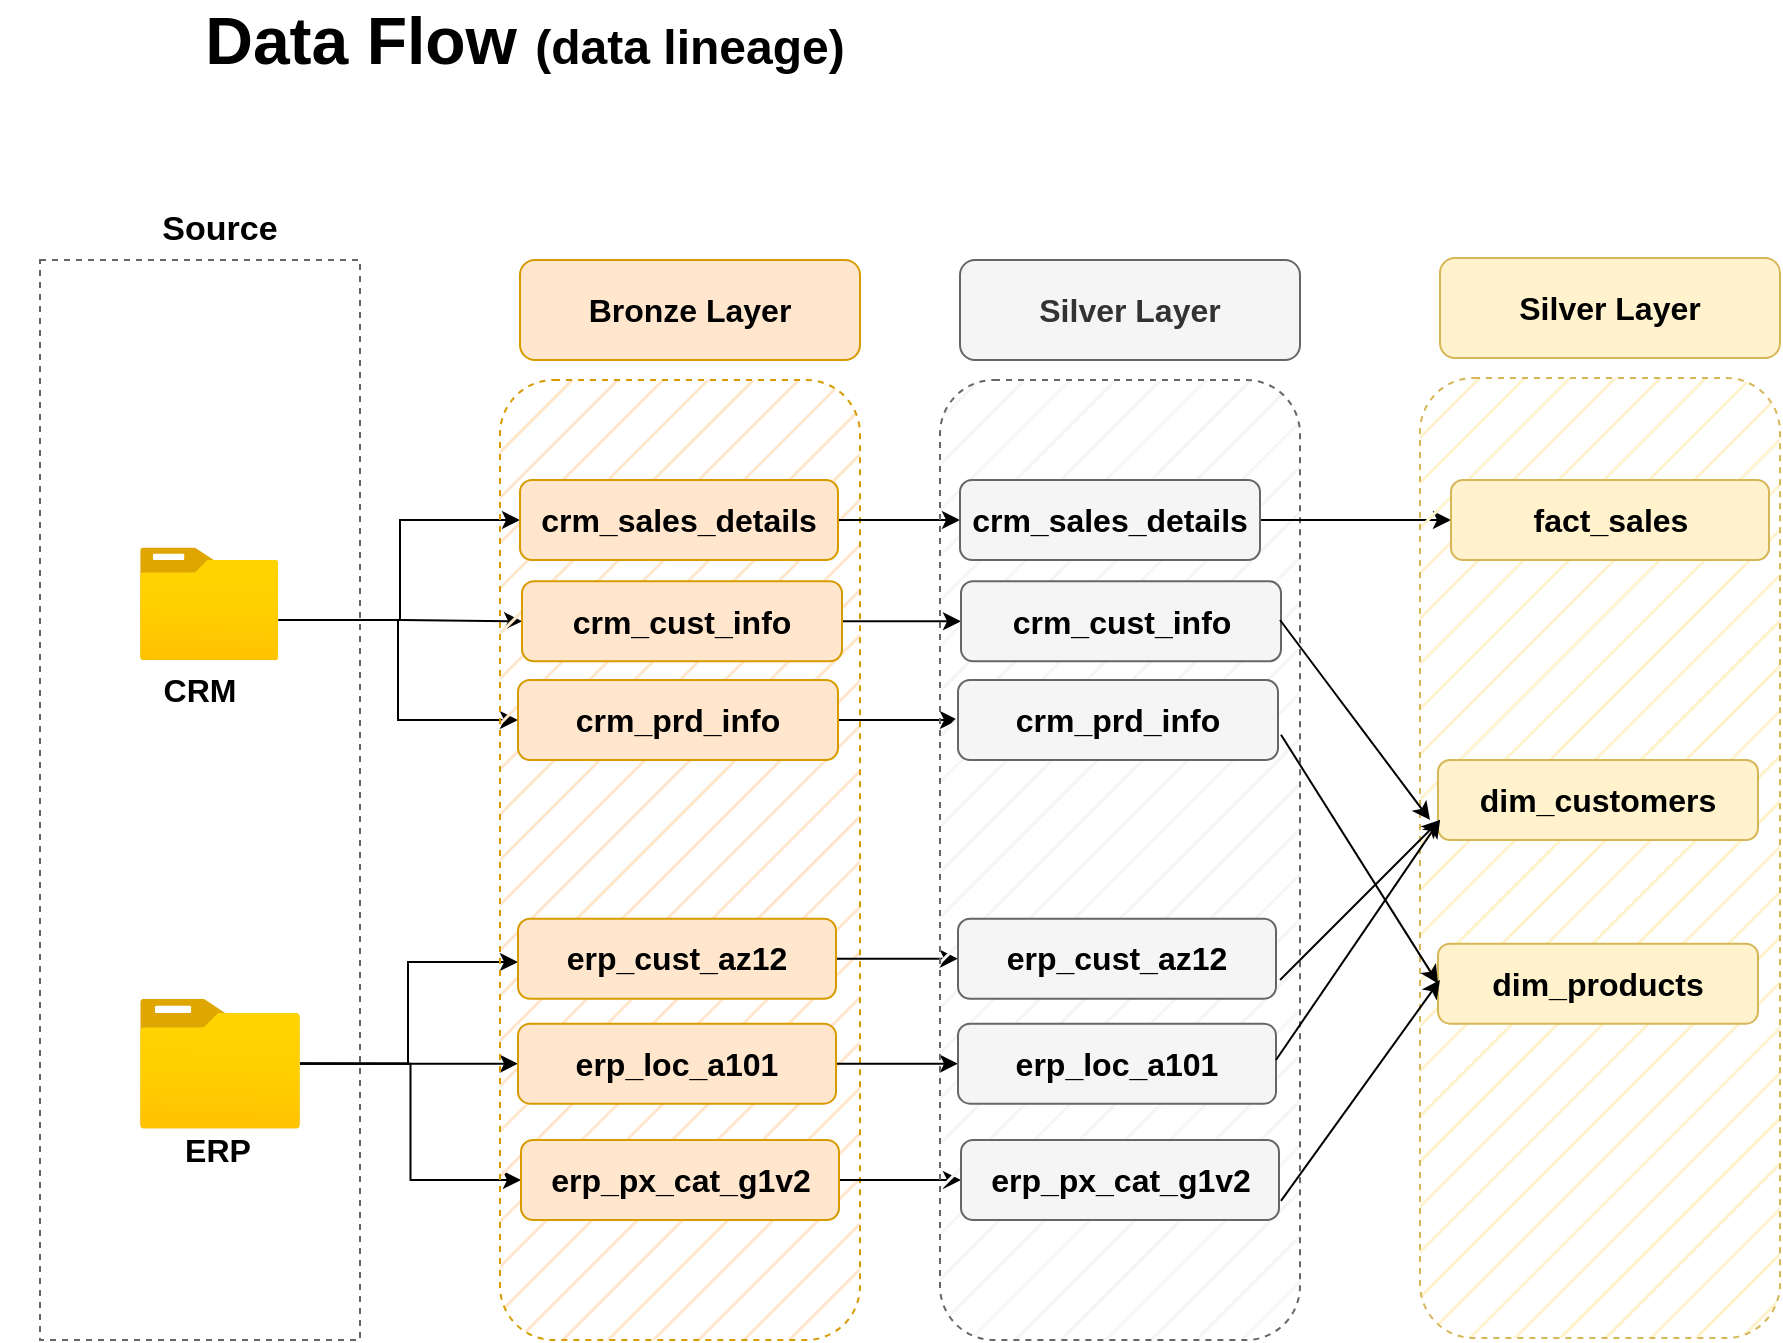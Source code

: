 <mxfile version="26.1.1">
  <diagram name="Page-1" id="At8U_nRL9ip9RYrHj7Zk">
    <mxGraphModel dx="2100" dy="1242" grid="1" gridSize="10" guides="1" tooltips="1" connect="1" arrows="1" fold="1" page="1" pageScale="1" pageWidth="850" pageHeight="1100" math="0" shadow="0">
      <root>
        <mxCell id="0" />
        <mxCell id="1" parent="0" />
        <mxCell id="XY3nUIzzcHpbf2Jsb4dd-1" value="" style="rounded=0;whiteSpace=wrap;html=1;fillColor=none;dashed=1;strokeColor=light-dark(#666666, #ededed);" parent="1" vertex="1">
          <mxGeometry x="70" y="155" width="160" height="540" as="geometry" />
        </mxCell>
        <mxCell id="XY3nUIzzcHpbf2Jsb4dd-2" value="&lt;b&gt;&lt;font&gt;Source&lt;/font&gt;&lt;/b&gt;" style="text;html=1;align=center;verticalAlign=middle;whiteSpace=wrap;rounded=0;fontSize=17;" parent="1" vertex="1">
          <mxGeometry x="130" y="125" width="60" height="30" as="geometry" />
        </mxCell>
        <mxCell id="XY3nUIzzcHpbf2Jsb4dd-25" style="edgeStyle=orthogonalEdgeStyle;rounded=0;orthogonalLoop=1;jettySize=auto;html=1;entryX=0;entryY=0.5;entryDx=0;entryDy=0;" parent="1" target="XY3nUIzzcHpbf2Jsb4dd-18" edge="1">
          <mxGeometry relative="1" as="geometry">
            <mxPoint x="190" y="335" as="sourcePoint" />
            <Array as="points">
              <mxPoint x="251" y="336" />
            </Array>
          </mxGeometry>
        </mxCell>
        <mxCell id="XY3nUIzzcHpbf2Jsb4dd-31" style="edgeStyle=orthogonalEdgeStyle;rounded=0;orthogonalLoop=1;jettySize=auto;html=1;entryX=0;entryY=0.5;entryDx=0;entryDy=0;" parent="1" source="XY3nUIzzcHpbf2Jsb4dd-3" target="XY3nUIzzcHpbf2Jsb4dd-17" edge="1">
          <mxGeometry relative="1" as="geometry">
            <Array as="points">
              <mxPoint x="250" y="335" />
              <mxPoint x="250" y="285" />
            </Array>
          </mxGeometry>
        </mxCell>
        <mxCell id="XY3nUIzzcHpbf2Jsb4dd-32" style="edgeStyle=orthogonalEdgeStyle;rounded=0;orthogonalLoop=1;jettySize=auto;html=1;entryX=0;entryY=0.5;entryDx=0;entryDy=0;" parent="1" source="XY3nUIzzcHpbf2Jsb4dd-3" target="XY3nUIzzcHpbf2Jsb4dd-19" edge="1">
          <mxGeometry relative="1" as="geometry">
            <Array as="points">
              <mxPoint x="249" y="335" />
              <mxPoint x="249" y="385" />
            </Array>
          </mxGeometry>
        </mxCell>
        <mxCell id="XY3nUIzzcHpbf2Jsb4dd-3" value="" style="image;aspect=fixed;html=1;points=[];align=center;fontSize=12;image=img/lib/azure2/general/Folder_Blank.svg;" parent="1" vertex="1">
          <mxGeometry x="120" y="298.8" width="69.24" height="56.2" as="geometry" />
        </mxCell>
        <mxCell id="XY3nUIzzcHpbf2Jsb4dd-38" style="edgeStyle=orthogonalEdgeStyle;rounded=0;orthogonalLoop=1;jettySize=auto;html=1;entryX=0;entryY=0.5;entryDx=0;entryDy=0;" parent="1" edge="1">
          <mxGeometry relative="1" as="geometry">
            <mxPoint x="200" y="556.65" as="sourcePoint" />
            <mxPoint x="309" y="506" as="targetPoint" />
            <Array as="points">
              <mxPoint x="254" y="556.65" />
              <mxPoint x="254" y="505.65" />
            </Array>
          </mxGeometry>
        </mxCell>
        <mxCell id="XY3nUIzzcHpbf2Jsb4dd-41" style="edgeStyle=orthogonalEdgeStyle;rounded=0;orthogonalLoop=1;jettySize=auto;html=1;entryX=0;entryY=0.5;entryDx=0;entryDy=0;" parent="1" source="XY3nUIzzcHpbf2Jsb4dd-4" target="XY3nUIzzcHpbf2Jsb4dd-35" edge="1">
          <mxGeometry relative="1" as="geometry" />
        </mxCell>
        <mxCell id="XY3nUIzzcHpbf2Jsb4dd-43" style="edgeStyle=orthogonalEdgeStyle;rounded=0;orthogonalLoop=1;jettySize=auto;html=1;entryX=0;entryY=0.5;entryDx=0;entryDy=0;" parent="1" source="XY3nUIzzcHpbf2Jsb4dd-4" target="XY3nUIzzcHpbf2Jsb4dd-33" edge="1">
          <mxGeometry relative="1" as="geometry" />
        </mxCell>
        <mxCell id="XY3nUIzzcHpbf2Jsb4dd-4" value="" style="image;aspect=fixed;html=1;points=[];align=center;fontSize=12;image=img/lib/azure2/general/Folder_Blank.svg;" parent="1" vertex="1">
          <mxGeometry x="120" y="524.35" width="80" height="64.94" as="geometry" />
        </mxCell>
        <mxCell id="XY3nUIzzcHpbf2Jsb4dd-9" value="&lt;font style=&quot;font-size: 16px;&quot;&gt;&lt;b style=&quot;&quot;&gt;CRM&lt;/b&gt;&lt;/font&gt;" style="text;html=1;align=center;verticalAlign=middle;whiteSpace=wrap;rounded=0;" parent="1" vertex="1">
          <mxGeometry x="120" y="355" width="60" height="30" as="geometry" />
        </mxCell>
        <mxCell id="XY3nUIzzcHpbf2Jsb4dd-11" value="&lt;div&gt;&lt;b style=&quot;font-size: 16px;&quot;&gt;ERP&lt;/b&gt;&lt;/div&gt;" style="text;html=1;align=center;verticalAlign=middle;whiteSpace=wrap;rounded=0;" parent="1" vertex="1">
          <mxGeometry x="129.24" y="585" width="60" height="30" as="geometry" />
        </mxCell>
        <mxCell id="XY3nUIzzcHpbf2Jsb4dd-12" value="" style="rounded=1;whiteSpace=wrap;html=1;fillColor=#ffe6cc;dashed=1;strokeColor=#d79b00;fillStyle=hatch;" parent="1" vertex="1">
          <mxGeometry x="300" y="215" width="180" height="480" as="geometry" />
        </mxCell>
        <mxCell id="XY3nUIzzcHpbf2Jsb4dd-16" value="&lt;b&gt;&lt;font style=&quot;font-size: 16px;&quot;&gt;Bronze Layer&lt;/font&gt;&lt;/b&gt;" style="rounded=1;whiteSpace=wrap;html=1;fillColor=#ffe6cc;strokeColor=#d79b00;" parent="1" vertex="1">
          <mxGeometry x="310" y="155" width="170" height="50" as="geometry" />
        </mxCell>
        <mxCell id="z0gcfVrqy1wfgmdl43jf-9" style="edgeStyle=orthogonalEdgeStyle;rounded=0;orthogonalLoop=1;jettySize=auto;html=1;exitX=1;exitY=0.5;exitDx=0;exitDy=0;entryX=0;entryY=0.5;entryDx=0;entryDy=0;" parent="1" source="XY3nUIzzcHpbf2Jsb4dd-17" target="z0gcfVrqy1wfgmdl43jf-3" edge="1">
          <mxGeometry relative="1" as="geometry" />
        </mxCell>
        <mxCell id="XY3nUIzzcHpbf2Jsb4dd-17" value="&lt;font style=&quot;font-size: 16px;&quot;&gt;&lt;b&gt;crm_sales_details&lt;/b&gt;&lt;/font&gt;" style="rounded=1;whiteSpace=wrap;html=1;fillColor=#ffe6cc;strokeColor=#d79b00;" parent="1" vertex="1">
          <mxGeometry x="310" y="265" width="159" height="40" as="geometry" />
        </mxCell>
        <mxCell id="z0gcfVrqy1wfgmdl43jf-10" style="edgeStyle=orthogonalEdgeStyle;rounded=0;orthogonalLoop=1;jettySize=auto;html=1;" parent="1" source="XY3nUIzzcHpbf2Jsb4dd-18" target="z0gcfVrqy1wfgmdl43jf-4" edge="1">
          <mxGeometry relative="1" as="geometry" />
        </mxCell>
        <mxCell id="XY3nUIzzcHpbf2Jsb4dd-18" value="&lt;span style=&quot;font-size: 16px;&quot;&gt;&lt;b&gt;crm_cust_info&lt;/b&gt;&lt;/span&gt;" style="rounded=1;whiteSpace=wrap;html=1;fillColor=#ffe6cc;strokeColor=#d79b00;" parent="1" vertex="1">
          <mxGeometry x="311" y="315.65" width="160" height="40" as="geometry" />
        </mxCell>
        <mxCell id="z0gcfVrqy1wfgmdl43jf-11" style="edgeStyle=orthogonalEdgeStyle;rounded=0;orthogonalLoop=1;jettySize=auto;html=1;exitX=1;exitY=0.5;exitDx=0;exitDy=0;entryX=0;entryY=0.5;entryDx=0;entryDy=0;" parent="1" source="XY3nUIzzcHpbf2Jsb4dd-19" target="z0gcfVrqy1wfgmdl43jf-5" edge="1">
          <mxGeometry relative="1" as="geometry" />
        </mxCell>
        <mxCell id="XY3nUIzzcHpbf2Jsb4dd-19" value="&lt;span style=&quot;font-size: 16px;&quot;&gt;&lt;b&gt;crm_prd_info&lt;/b&gt;&lt;/span&gt;" style="rounded=1;whiteSpace=wrap;html=1;fillColor=#ffe6cc;strokeColor=#d79b00;" parent="1" vertex="1">
          <mxGeometry x="309" y="365" width="160" height="40" as="geometry" />
        </mxCell>
        <mxCell id="z0gcfVrqy1wfgmdl43jf-14" style="edgeStyle=orthogonalEdgeStyle;rounded=0;orthogonalLoop=1;jettySize=auto;html=1;exitX=1;exitY=0.5;exitDx=0;exitDy=0;" parent="1" source="XY3nUIzzcHpbf2Jsb4dd-33" target="z0gcfVrqy1wfgmdl43jf-6" edge="1">
          <mxGeometry relative="1" as="geometry" />
        </mxCell>
        <mxCell id="XY3nUIzzcHpbf2Jsb4dd-33" value="&lt;span style=&quot;font-size: 16px;&quot;&gt;&lt;b&gt;erp_px_cat_g1v2&lt;/b&gt;&lt;/span&gt;" style="rounded=1;whiteSpace=wrap;html=1;fillColor=#ffe6cc;strokeColor=#d79b00;" parent="1" vertex="1">
          <mxGeometry x="310.5" y="595" width="159" height="40" as="geometry" />
        </mxCell>
        <mxCell id="z0gcfVrqy1wfgmdl43jf-12" style="edgeStyle=orthogonalEdgeStyle;rounded=0;orthogonalLoop=1;jettySize=auto;html=1;exitX=1;exitY=0.5;exitDx=0;exitDy=0;entryX=0;entryY=0.5;entryDx=0;entryDy=0;" parent="1" source="XY3nUIzzcHpbf2Jsb4dd-34" target="z0gcfVrqy1wfgmdl43jf-7" edge="1">
          <mxGeometry relative="1" as="geometry" />
        </mxCell>
        <mxCell id="XY3nUIzzcHpbf2Jsb4dd-34" value="&lt;span style=&quot;font-size: 16px;&quot;&gt;&lt;b&gt;erp_cust_az12&lt;/b&gt;&lt;/span&gt;" style="rounded=1;whiteSpace=wrap;html=1;fillColor=#ffe6cc;strokeColor=#d79b00;" parent="1" vertex="1">
          <mxGeometry x="309" y="484.35" width="159" height="40" as="geometry" />
        </mxCell>
        <mxCell id="z0gcfVrqy1wfgmdl43jf-13" style="edgeStyle=orthogonalEdgeStyle;rounded=0;orthogonalLoop=1;jettySize=auto;html=1;exitX=1;exitY=0.5;exitDx=0;exitDy=0;" parent="1" source="XY3nUIzzcHpbf2Jsb4dd-35" target="z0gcfVrqy1wfgmdl43jf-8" edge="1">
          <mxGeometry relative="1" as="geometry" />
        </mxCell>
        <mxCell id="XY3nUIzzcHpbf2Jsb4dd-35" value="&lt;font style=&quot;font-size: 16px;&quot;&gt;&lt;b&gt;erp_loc_a101&lt;/b&gt;&lt;/font&gt;" style="rounded=1;whiteSpace=wrap;html=1;fillColor=#ffe6cc;strokeColor=#d79b00;" parent="1" vertex="1">
          <mxGeometry x="309" y="536.82" width="159" height="40" as="geometry" />
        </mxCell>
        <mxCell id="z0gcfVrqy1wfgmdl43jf-1" value="" style="rounded=1;whiteSpace=wrap;html=1;fillColor=#f5f5f5;dashed=1;strokeColor=#666666;fillStyle=hatch;fontColor=#333333;" parent="1" vertex="1">
          <mxGeometry x="520" y="215" width="180" height="480" as="geometry" />
        </mxCell>
        <mxCell id="z0gcfVrqy1wfgmdl43jf-2" value="&lt;b&gt;&lt;font style=&quot;font-size: 16px;&quot;&gt;Silver Layer&lt;/font&gt;&lt;/b&gt;" style="rounded=1;whiteSpace=wrap;html=1;fillColor=#f5f5f5;strokeColor=#666666;fontColor=#333333;" parent="1" vertex="1">
          <mxGeometry x="530" y="155" width="170" height="50" as="geometry" />
        </mxCell>
        <mxCell id="z0gcfVrqy1wfgmdl43jf-23" style="edgeStyle=orthogonalEdgeStyle;rounded=0;orthogonalLoop=1;jettySize=auto;html=1;entryX=0;entryY=0.5;entryDx=0;entryDy=0;" parent="1" source="z0gcfVrqy1wfgmdl43jf-3" target="z0gcfVrqy1wfgmdl43jf-17" edge="1">
          <mxGeometry relative="1" as="geometry" />
        </mxCell>
        <mxCell id="z0gcfVrqy1wfgmdl43jf-3" value="&lt;b style=&quot;color: rgb(0, 0, 0); font-size: 16px;&quot;&gt;crm_sales_details&lt;/b&gt;" style="rounded=1;whiteSpace=wrap;html=1;fillColor=#f5f5f5;strokeColor=#666666;fontColor=#333333;" parent="1" vertex="1">
          <mxGeometry x="530" y="265" width="150" height="40" as="geometry" />
        </mxCell>
        <mxCell id="z0gcfVrqy1wfgmdl43jf-4" value="&lt;b style=&quot;color: rgb(0, 0, 0); font-size: 16px;&quot;&gt;crm_cust_info&lt;/b&gt;" style="rounded=1;whiteSpace=wrap;html=1;fillColor=#f5f5f5;strokeColor=#666666;fontColor=#333333;" parent="1" vertex="1">
          <mxGeometry x="530.5" y="315.65" width="160" height="40" as="geometry" />
        </mxCell>
        <mxCell id="z0gcfVrqy1wfgmdl43jf-5" value="&lt;b style=&quot;color: rgb(0, 0, 0); font-size: 16px;&quot;&gt;crm_prd_info&lt;/b&gt;" style="rounded=1;whiteSpace=wrap;html=1;fillColor=#f5f5f5;strokeColor=#666666;fontColor=#333333;" parent="1" vertex="1">
          <mxGeometry x="529" y="365" width="160" height="40" as="geometry" />
        </mxCell>
        <mxCell id="z0gcfVrqy1wfgmdl43jf-6" value="&lt;b style=&quot;color: rgb(0, 0, 0); font-size: 16px;&quot;&gt;erp_px_cat_g1v2&lt;/b&gt;" style="rounded=1;whiteSpace=wrap;html=1;fillColor=#f5f5f5;strokeColor=#666666;fontColor=#333333;" parent="1" vertex="1">
          <mxGeometry x="530.5" y="595" width="159" height="40" as="geometry" />
        </mxCell>
        <mxCell id="z0gcfVrqy1wfgmdl43jf-7" value="&lt;b style=&quot;color: rgb(0, 0, 0); font-size: 16px;&quot;&gt;erp_cust_az12&lt;/b&gt;" style="rounded=1;whiteSpace=wrap;html=1;fillColor=#f5f5f5;strokeColor=#666666;fontColor=#333333;" parent="1" vertex="1">
          <mxGeometry x="529" y="484.35" width="159" height="40" as="geometry" />
        </mxCell>
        <mxCell id="z0gcfVrqy1wfgmdl43jf-8" value="&lt;b style=&quot;color: rgb(0, 0, 0); font-size: 16px;&quot;&gt;erp_loc_a101&lt;/b&gt;" style="rounded=1;whiteSpace=wrap;html=1;fillColor=#f5f5f5;strokeColor=#666666;fontColor=#333333;" parent="1" vertex="1">
          <mxGeometry x="529" y="536.82" width="159" height="40" as="geometry" />
        </mxCell>
        <mxCell id="z0gcfVrqy1wfgmdl43jf-15" value="" style="rounded=1;whiteSpace=wrap;html=1;fillColor=#fff2cc;dashed=1;strokeColor=#d6b656;fillStyle=hatch;" parent="1" vertex="1">
          <mxGeometry x="760" y="214" width="180" height="480" as="geometry" />
        </mxCell>
        <mxCell id="z0gcfVrqy1wfgmdl43jf-16" value="&lt;b&gt;&lt;font style=&quot;font-size: 16px;&quot;&gt;Silver Layer&lt;/font&gt;&lt;/b&gt;" style="rounded=1;whiteSpace=wrap;html=1;fillColor=#fff2cc;strokeColor=#d6b656;" parent="1" vertex="1">
          <mxGeometry x="770" y="154" width="170" height="50" as="geometry" />
        </mxCell>
        <mxCell id="z0gcfVrqy1wfgmdl43jf-17" value="&lt;span style=&quot;font-size: 16px;&quot;&gt;&lt;b&gt;fact_sales&lt;/b&gt;&lt;/span&gt;" style="rounded=1;whiteSpace=wrap;html=1;fillColor=#fff2cc;strokeColor=#d6b656;" parent="1" vertex="1">
          <mxGeometry x="775.5" y="265" width="159" height="40" as="geometry" />
        </mxCell>
        <mxCell id="z0gcfVrqy1wfgmdl43jf-18" value="&lt;span style=&quot;font-size: 16px;&quot;&gt;&lt;b&gt;dim_customers&lt;/b&gt;&lt;/span&gt;" style="rounded=1;whiteSpace=wrap;html=1;fillColor=#fff2cc;strokeColor=#d6b656;" parent="1" vertex="1">
          <mxGeometry x="769" y="405" width="160" height="40" as="geometry" />
        </mxCell>
        <mxCell id="z0gcfVrqy1wfgmdl43jf-19" value="&lt;span style=&quot;font-size: 16px;&quot;&gt;&lt;b&gt;dim_products&lt;/b&gt;&lt;/span&gt;" style="rounded=1;whiteSpace=wrap;html=1;fillColor=#fff2cc;strokeColor=#d6b656;" parent="1" vertex="1">
          <mxGeometry x="769" y="496.82" width="160" height="40" as="geometry" />
        </mxCell>
        <mxCell id="z0gcfVrqy1wfgmdl43jf-30" value="" style="endArrow=classic;html=1;rounded=0;" parent="1" edge="1">
          <mxGeometry width="50" height="50" relative="1" as="geometry">
            <mxPoint x="690" y="335" as="sourcePoint" />
            <mxPoint x="765" y="435" as="targetPoint" />
            <Array as="points">
              <mxPoint x="690" y="335" />
            </Array>
          </mxGeometry>
        </mxCell>
        <mxCell id="z0gcfVrqy1wfgmdl43jf-31" value="" style="endArrow=classic;html=1;rounded=0;entryX=0;entryY=0.5;entryDx=0;entryDy=0;" parent="1" target="z0gcfVrqy1wfgmdl43jf-19" edge="1">
          <mxGeometry width="50" height="50" relative="1" as="geometry">
            <mxPoint x="690.5" y="392.35" as="sourcePoint" />
            <mxPoint x="765.5" y="484.35" as="targetPoint" />
            <Array as="points">
              <mxPoint x="690.5" y="392.35" />
            </Array>
          </mxGeometry>
        </mxCell>
        <mxCell id="z0gcfVrqy1wfgmdl43jf-33" value="" style="endArrow=classic;html=1;rounded=0;exitX=0.987;exitY=0.855;exitDx=0;exitDy=0;exitPerimeter=0;" parent="1" edge="1">
          <mxGeometry width="50" height="50" relative="1" as="geometry">
            <mxPoint x="690.5" y="625.4" as="sourcePoint" />
            <mxPoint x="770" y="515" as="targetPoint" />
          </mxGeometry>
        </mxCell>
        <mxCell id="z0gcfVrqy1wfgmdl43jf-38" value="" style="endArrow=classic;html=1;rounded=0;" parent="1" edge="1">
          <mxGeometry width="50" height="50" relative="1" as="geometry">
            <mxPoint x="690" y="515" as="sourcePoint" />
            <mxPoint x="770" y="435" as="targetPoint" />
          </mxGeometry>
        </mxCell>
        <mxCell id="z0gcfVrqy1wfgmdl43jf-39" value="" style="endArrow=classic;html=1;rounded=0;entryX=0.056;entryY=0.46;entryDx=0;entryDy=0;entryPerimeter=0;" parent="1" target="z0gcfVrqy1wfgmdl43jf-15" edge="1">
          <mxGeometry width="50" height="50" relative="1" as="geometry">
            <mxPoint x="688" y="555" as="sourcePoint" />
            <mxPoint x="738" y="505" as="targetPoint" />
          </mxGeometry>
        </mxCell>
        <mxCell id="z0gcfVrqy1wfgmdl43jf-40" value="&lt;font style=&quot;&quot;&gt;&lt;b style=&quot;&quot;&gt;&lt;span style=&quot;font-size: 33px;&quot;&gt;Data Flow &lt;/span&gt;&lt;font style=&quot;font-size: 24px;&quot;&gt;(data lineage)&lt;/font&gt;&lt;/b&gt;&lt;/font&gt;" style="text;html=1;align=center;verticalAlign=middle;whiteSpace=wrap;rounded=0;" parent="1" vertex="1">
          <mxGeometry x="50" y="30" width="525" height="30" as="geometry" />
        </mxCell>
      </root>
    </mxGraphModel>
  </diagram>
</mxfile>

